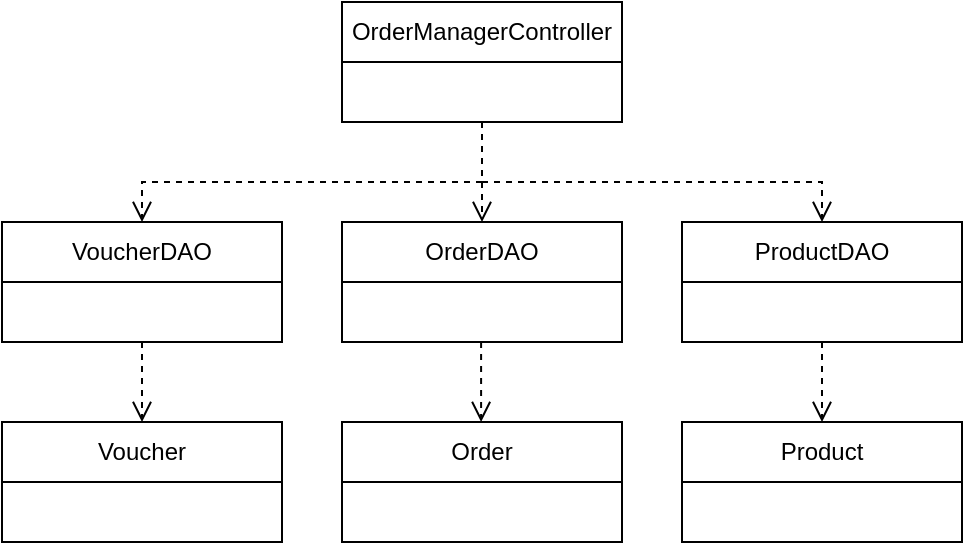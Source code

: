 <mxfile version="22.0.3" type="device">
  <diagram name="Trang-1" id="qktT0qjpinCFxN4toxlK">
    <mxGraphModel dx="564" dy="618" grid="1" gridSize="10" guides="1" tooltips="1" connect="1" arrows="1" fold="1" page="1" pageScale="1" pageWidth="827" pageHeight="1169" math="0" shadow="0">
      <root>
        <mxCell id="0" />
        <mxCell id="1" parent="0" />
        <mxCell id="wnBut_DAxPW7eYNr_kk_-2" value="OrderManagerController" style="swimlane;fontStyle=0;childLayout=stackLayout;horizontal=1;startSize=30;horizontalStack=0;resizeParent=1;resizeParentMax=0;resizeLast=0;collapsible=1;marginBottom=0;whiteSpace=wrap;html=1;" parent="1" vertex="1">
          <mxGeometry x="370" y="110" width="140" height="60" as="geometry" />
        </mxCell>
        <mxCell id="QpzfaKC8ZGUU8eCKFUsO-1" value="OrderDAO" style="swimlane;fontStyle=0;childLayout=stackLayout;horizontal=1;startSize=30;horizontalStack=0;resizeParent=1;resizeParentMax=0;resizeLast=0;collapsible=1;marginBottom=0;whiteSpace=wrap;html=1;" parent="1" vertex="1">
          <mxGeometry x="370" y="220" width="140" height="60" as="geometry" />
        </mxCell>
        <mxCell id="QpzfaKC8ZGUU8eCKFUsO-2" value="VoucherDAO" style="swimlane;fontStyle=0;childLayout=stackLayout;horizontal=1;startSize=30;horizontalStack=0;resizeParent=1;resizeParentMax=0;resizeLast=0;collapsible=1;marginBottom=0;whiteSpace=wrap;html=1;" parent="1" vertex="1">
          <mxGeometry x="200" y="220" width="140" height="60" as="geometry" />
        </mxCell>
        <mxCell id="QpzfaKC8ZGUU8eCKFUsO-3" value="ProductDAO" style="swimlane;fontStyle=0;childLayout=stackLayout;horizontal=1;startSize=30;horizontalStack=0;resizeParent=1;resizeParentMax=0;resizeLast=0;collapsible=1;marginBottom=0;whiteSpace=wrap;html=1;" parent="1" vertex="1">
          <mxGeometry x="540" y="220" width="140" height="60" as="geometry" />
        </mxCell>
        <mxCell id="QpzfaKC8ZGUU8eCKFUsO-6" value="Voucher" style="swimlane;fontStyle=0;childLayout=stackLayout;horizontal=1;startSize=30;horizontalStack=0;resizeParent=1;resizeParentMax=0;resizeLast=0;collapsible=1;marginBottom=0;whiteSpace=wrap;html=1;" parent="1" vertex="1">
          <mxGeometry x="200" y="320" width="140" height="60" as="geometry" />
        </mxCell>
        <mxCell id="QpzfaKC8ZGUU8eCKFUsO-7" value="Product" style="swimlane;fontStyle=0;childLayout=stackLayout;horizontal=1;startSize=30;horizontalStack=0;resizeParent=1;resizeParentMax=0;resizeLast=0;collapsible=1;marginBottom=0;whiteSpace=wrap;html=1;" parent="1" vertex="1">
          <mxGeometry x="540" y="320" width="140" height="60" as="geometry" />
        </mxCell>
        <mxCell id="QpzfaKC8ZGUU8eCKFUsO-8" value="Order" style="swimlane;fontStyle=0;childLayout=stackLayout;horizontal=1;startSize=30;horizontalStack=0;resizeParent=1;resizeParentMax=0;resizeLast=0;collapsible=1;marginBottom=0;whiteSpace=wrap;html=1;" parent="1" vertex="1">
          <mxGeometry x="370" y="320" width="140" height="60" as="geometry" />
        </mxCell>
        <mxCell id="QpzfaKC8ZGUU8eCKFUsO-10" value="" style="html=1;verticalAlign=bottom;endArrow=open;dashed=1;endSize=8;curved=0;rounded=0;entryX=0.5;entryY=0;entryDx=0;entryDy=0;" parent="1" target="QpzfaKC8ZGUU8eCKFUsO-2" edge="1">
          <mxGeometry relative="1" as="geometry">
            <mxPoint x="440" y="170" as="sourcePoint" />
            <mxPoint x="260" y="230" as="targetPoint" />
            <Array as="points">
              <mxPoint x="440" y="200" />
              <mxPoint x="270" y="200" />
            </Array>
          </mxGeometry>
        </mxCell>
        <mxCell id="QpzfaKC8ZGUU8eCKFUsO-11" value="" style="html=1;verticalAlign=bottom;endArrow=open;dashed=1;endSize=8;curved=0;rounded=0;entryX=0.5;entryY=0;entryDx=0;entryDy=0;" parent="1" target="QpzfaKC8ZGUU8eCKFUsO-1" edge="1">
          <mxGeometry relative="1" as="geometry">
            <mxPoint x="440" y="170" as="sourcePoint" />
            <mxPoint x="60" y="230" as="targetPoint" />
            <Array as="points">
              <mxPoint x="440" y="200" />
            </Array>
          </mxGeometry>
        </mxCell>
        <mxCell id="QpzfaKC8ZGUU8eCKFUsO-12" value="" style="html=1;verticalAlign=bottom;endArrow=open;dashed=1;endSize=8;curved=0;rounded=0;entryX=0.5;entryY=0;entryDx=0;entryDy=0;exitX=0.5;exitY=1;exitDx=0;exitDy=0;" parent="1" source="wnBut_DAxPW7eYNr_kk_-2" target="QpzfaKC8ZGUU8eCKFUsO-3" edge="1">
          <mxGeometry relative="1" as="geometry">
            <mxPoint x="450" y="180" as="sourcePoint" />
            <mxPoint x="650" y="230" as="targetPoint" />
            <Array as="points">
              <mxPoint x="440" y="200" />
              <mxPoint x="610" y="200" />
            </Array>
          </mxGeometry>
        </mxCell>
        <mxCell id="QpzfaKC8ZGUU8eCKFUsO-18" value="" style="html=1;verticalAlign=bottom;endArrow=open;dashed=1;endSize=8;curved=0;rounded=0;entryX=0.5;entryY=0;entryDx=0;entryDy=0;exitX=0.5;exitY=1;exitDx=0;exitDy=0;" parent="1" source="QpzfaKC8ZGUU8eCKFUsO-2" target="QpzfaKC8ZGUU8eCKFUsO-6" edge="1">
          <mxGeometry relative="1" as="geometry">
            <mxPoint x="450" y="180" as="sourcePoint" />
            <mxPoint x="60" y="230" as="targetPoint" />
            <Array as="points" />
          </mxGeometry>
        </mxCell>
        <mxCell id="QpzfaKC8ZGUU8eCKFUsO-22" value="" style="html=1;verticalAlign=bottom;endArrow=open;dashed=1;endSize=8;curved=0;rounded=0;exitX=0.5;exitY=1;exitDx=0;exitDy=0;" parent="1" source="QpzfaKC8ZGUU8eCKFUsO-3" target="QpzfaKC8ZGUU8eCKFUsO-7" edge="1">
          <mxGeometry relative="1" as="geometry">
            <mxPoint x="629.55" y="280" as="sourcePoint" />
            <mxPoint x="629.55" y="320" as="targetPoint" />
            <Array as="points" />
          </mxGeometry>
        </mxCell>
        <mxCell id="QpzfaKC8ZGUU8eCKFUsO-23" value="" style="html=1;verticalAlign=bottom;endArrow=open;dashed=1;endSize=8;curved=0;rounded=0;entryX=0.5;entryY=0;entryDx=0;entryDy=0;" parent="1" edge="1">
          <mxGeometry relative="1" as="geometry">
            <mxPoint x="439.55" y="280" as="sourcePoint" />
            <mxPoint x="439.55" y="320" as="targetPoint" />
            <Array as="points">
              <mxPoint x="439.55" y="300" />
            </Array>
          </mxGeometry>
        </mxCell>
      </root>
    </mxGraphModel>
  </diagram>
</mxfile>
